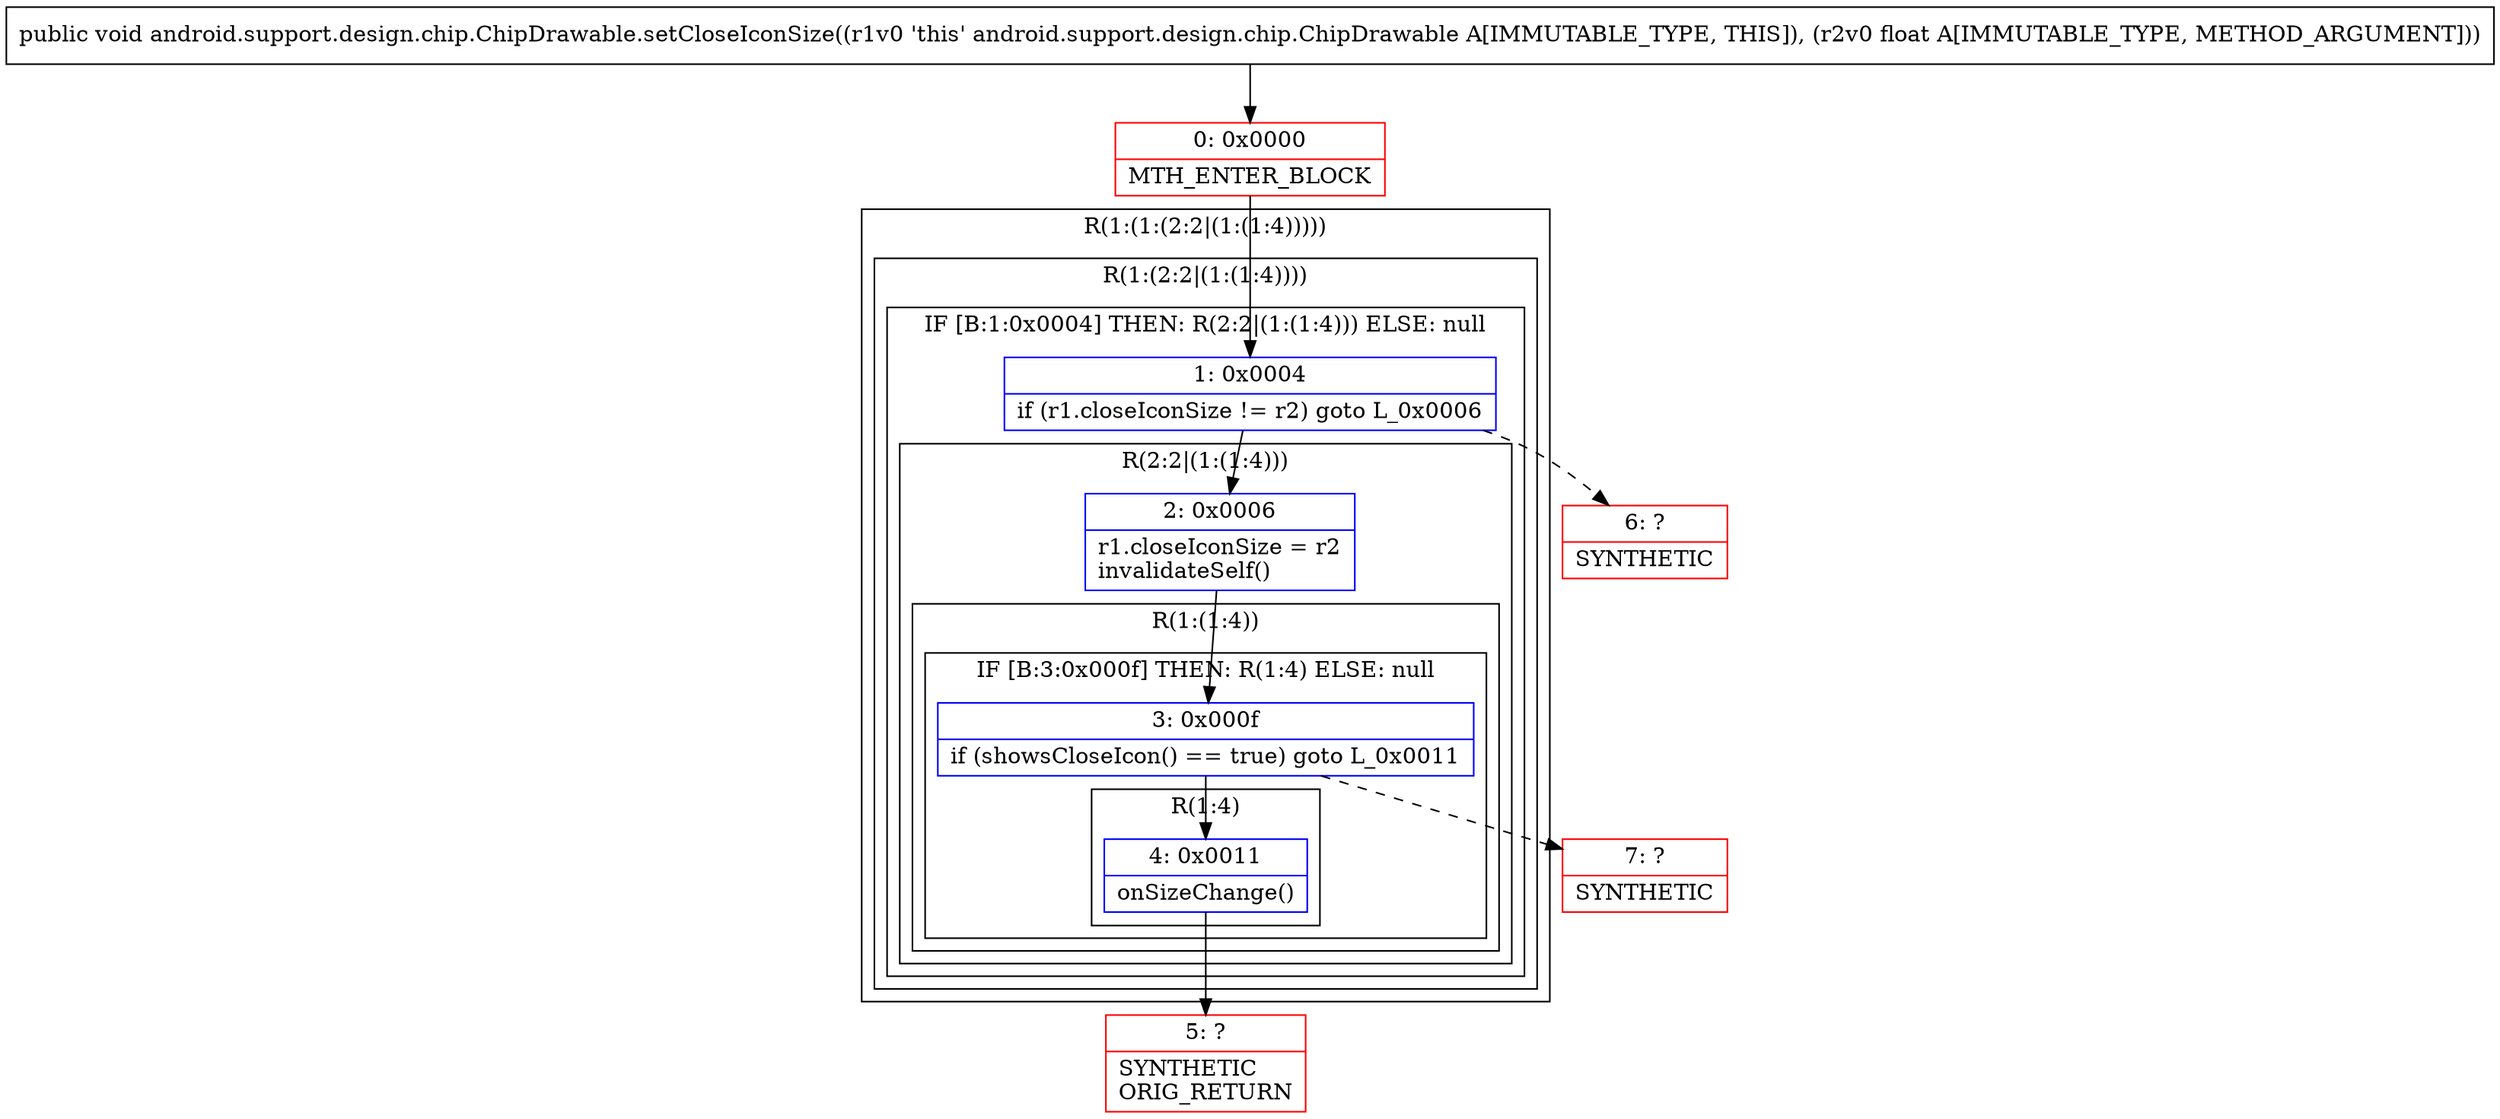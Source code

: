 digraph "CFG forandroid.support.design.chip.ChipDrawable.setCloseIconSize(F)V" {
subgraph cluster_Region_1565326713 {
label = "R(1:(1:(2:2|(1:(1:4)))))";
node [shape=record,color=blue];
subgraph cluster_Region_321946747 {
label = "R(1:(2:2|(1:(1:4))))";
node [shape=record,color=blue];
subgraph cluster_IfRegion_806360857 {
label = "IF [B:1:0x0004] THEN: R(2:2|(1:(1:4))) ELSE: null";
node [shape=record,color=blue];
Node_1 [shape=record,label="{1\:\ 0x0004|if (r1.closeIconSize != r2) goto L_0x0006\l}"];
subgraph cluster_Region_867102187 {
label = "R(2:2|(1:(1:4)))";
node [shape=record,color=blue];
Node_2 [shape=record,label="{2\:\ 0x0006|r1.closeIconSize = r2\linvalidateSelf()\l}"];
subgraph cluster_Region_162752978 {
label = "R(1:(1:4))";
node [shape=record,color=blue];
subgraph cluster_IfRegion_515319747 {
label = "IF [B:3:0x000f] THEN: R(1:4) ELSE: null";
node [shape=record,color=blue];
Node_3 [shape=record,label="{3\:\ 0x000f|if (showsCloseIcon() == true) goto L_0x0011\l}"];
subgraph cluster_Region_774853587 {
label = "R(1:4)";
node [shape=record,color=blue];
Node_4 [shape=record,label="{4\:\ 0x0011|onSizeChange()\l}"];
}
}
}
}
}
}
}
Node_0 [shape=record,color=red,label="{0\:\ 0x0000|MTH_ENTER_BLOCK\l}"];
Node_5 [shape=record,color=red,label="{5\:\ ?|SYNTHETIC\lORIG_RETURN\l}"];
Node_6 [shape=record,color=red,label="{6\:\ ?|SYNTHETIC\l}"];
Node_7 [shape=record,color=red,label="{7\:\ ?|SYNTHETIC\l}"];
MethodNode[shape=record,label="{public void android.support.design.chip.ChipDrawable.setCloseIconSize((r1v0 'this' android.support.design.chip.ChipDrawable A[IMMUTABLE_TYPE, THIS]), (r2v0 float A[IMMUTABLE_TYPE, METHOD_ARGUMENT])) }"];
MethodNode -> Node_0;
Node_1 -> Node_2;
Node_1 -> Node_6[style=dashed];
Node_2 -> Node_3;
Node_3 -> Node_4;
Node_3 -> Node_7[style=dashed];
Node_4 -> Node_5;
Node_0 -> Node_1;
}

